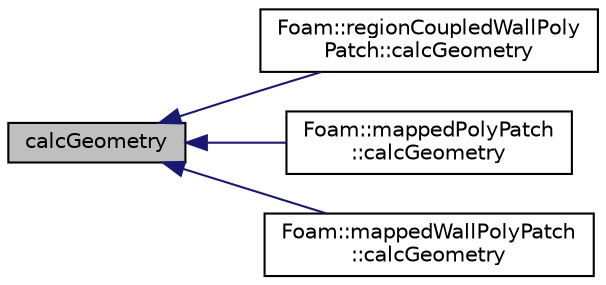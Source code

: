 digraph "calcGeometry"
{
  bgcolor="transparent";
  edge [fontname="Helvetica",fontsize="10",labelfontname="Helvetica",labelfontsize="10"];
  node [fontname="Helvetica",fontsize="10",shape=record];
  rankdir="LR";
  Node1 [label="calcGeometry",height=0.2,width=0.4,color="black", fillcolor="grey75", style="filled", fontcolor="black"];
  Node1 -> Node2 [dir="back",color="midnightblue",fontsize="10",style="solid",fontname="Helvetica"];
  Node2 [label="Foam::regionCoupledWallPoly\lPatch::calcGeometry",height=0.2,width=0.4,color="black",URL="$a02177.html#a58bb4c0382e9ee570811fb3f005a0a97",tooltip="Calculate the patch geometry. "];
  Node1 -> Node3 [dir="back",color="midnightblue",fontsize="10",style="solid",fontname="Helvetica"];
  Node3 [label="Foam::mappedPolyPatch\l::calcGeometry",height=0.2,width=0.4,color="black",URL="$a01452.html#a58bb4c0382e9ee570811fb3f005a0a97",tooltip="Calculate the patch geometry. "];
  Node1 -> Node4 [dir="back",color="midnightblue",fontsize="10",style="solid",fontname="Helvetica"];
  Node4 [label="Foam::mappedWallPolyPatch\l::calcGeometry",height=0.2,width=0.4,color="black",URL="$a01458.html#a58bb4c0382e9ee570811fb3f005a0a97",tooltip="Calculate the patch geometry. "];
}
